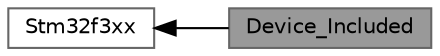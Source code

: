 digraph "Device_Included"
{
 // LATEX_PDF_SIZE
  bgcolor="transparent";
  edge [fontname=Helvetica,fontsize=10,labelfontname=Helvetica,labelfontsize=10];
  node [fontname=Helvetica,fontsize=10,shape=box,height=0.2,width=0.4];
  rankdir=LR;
  Node1 [id="Node000001",label="Device_Included",height=0.2,width=0.4,color="gray40", fillcolor="grey60", style="filled", fontcolor="black",tooltip=" "];
  Node2 [id="Node000002",label="Stm32f3xx",height=0.2,width=0.4,color="grey40", fillcolor="white", style="filled",URL="$group__stm32f3xx.html",tooltip=" "];
  Node2->Node1 [shape=plaintext, dir="back", style="solid"];
}
